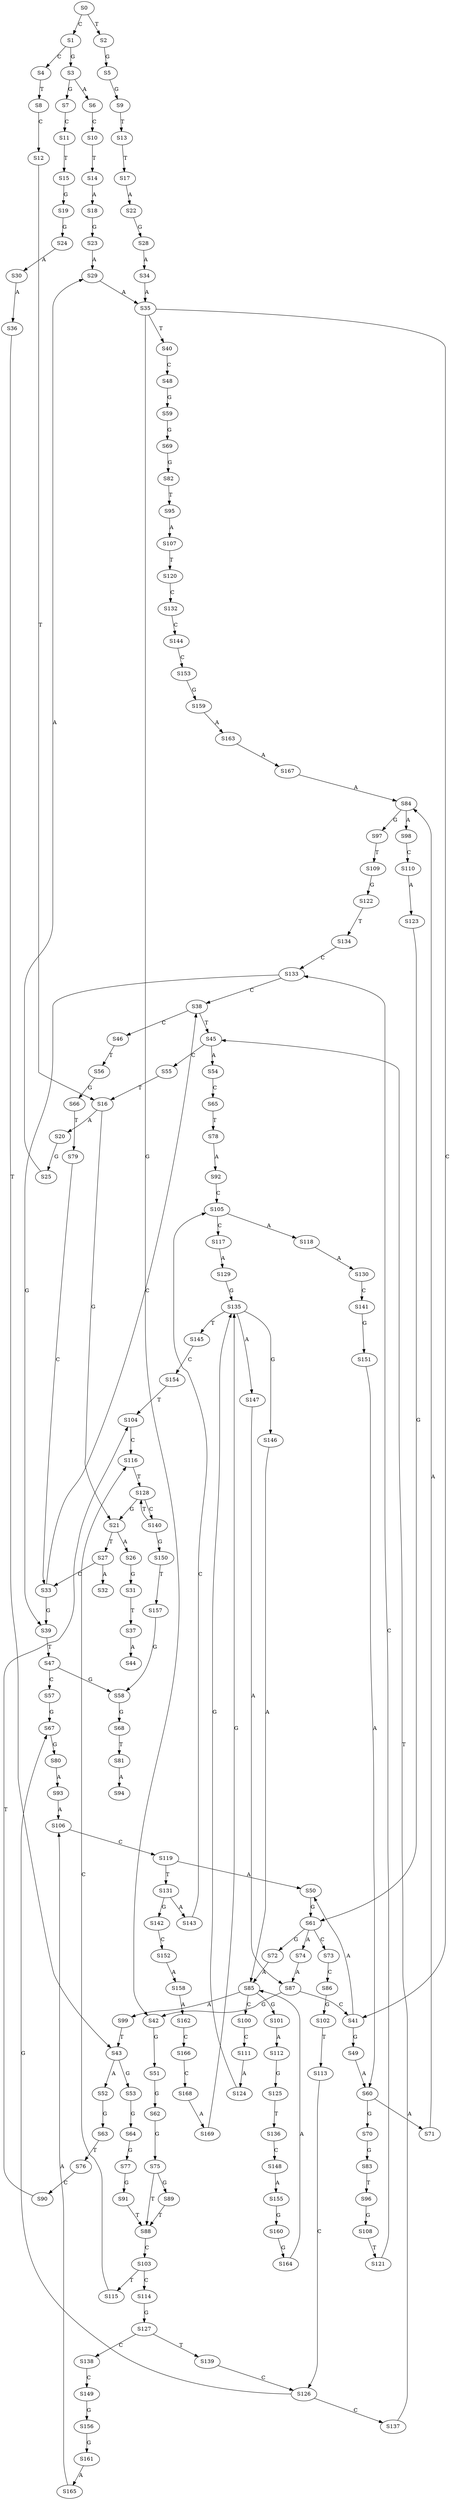 strict digraph  {
	S0 -> S1 [ label = C ];
	S0 -> S2 [ label = T ];
	S1 -> S3 [ label = G ];
	S1 -> S4 [ label = C ];
	S2 -> S5 [ label = G ];
	S3 -> S6 [ label = A ];
	S3 -> S7 [ label = G ];
	S4 -> S8 [ label = T ];
	S5 -> S9 [ label = G ];
	S6 -> S10 [ label = C ];
	S7 -> S11 [ label = C ];
	S8 -> S12 [ label = C ];
	S9 -> S13 [ label = T ];
	S10 -> S14 [ label = T ];
	S11 -> S15 [ label = T ];
	S12 -> S16 [ label = T ];
	S13 -> S17 [ label = T ];
	S14 -> S18 [ label = A ];
	S15 -> S19 [ label = G ];
	S16 -> S20 [ label = A ];
	S16 -> S21 [ label = G ];
	S17 -> S22 [ label = A ];
	S18 -> S23 [ label = G ];
	S19 -> S24 [ label = G ];
	S20 -> S25 [ label = G ];
	S21 -> S26 [ label = A ];
	S21 -> S27 [ label = T ];
	S22 -> S28 [ label = G ];
	S23 -> S29 [ label = A ];
	S24 -> S30 [ label = A ];
	S25 -> S29 [ label = A ];
	S26 -> S31 [ label = G ];
	S27 -> S32 [ label = A ];
	S27 -> S33 [ label = C ];
	S28 -> S34 [ label = A ];
	S29 -> S35 [ label = A ];
	S30 -> S36 [ label = A ];
	S31 -> S37 [ label = T ];
	S33 -> S38 [ label = C ];
	S33 -> S39 [ label = G ];
	S34 -> S35 [ label = A ];
	S35 -> S40 [ label = T ];
	S35 -> S41 [ label = C ];
	S35 -> S42 [ label = G ];
	S36 -> S43 [ label = T ];
	S37 -> S44 [ label = A ];
	S38 -> S45 [ label = T ];
	S38 -> S46 [ label = C ];
	S39 -> S47 [ label = T ];
	S40 -> S48 [ label = C ];
	S41 -> S49 [ label = G ];
	S41 -> S50 [ label = A ];
	S42 -> S51 [ label = G ];
	S43 -> S52 [ label = A ];
	S43 -> S53 [ label = G ];
	S45 -> S54 [ label = A ];
	S45 -> S55 [ label = C ];
	S46 -> S56 [ label = T ];
	S47 -> S57 [ label = C ];
	S47 -> S58 [ label = G ];
	S48 -> S59 [ label = G ];
	S49 -> S60 [ label = A ];
	S50 -> S61 [ label = G ];
	S51 -> S62 [ label = G ];
	S52 -> S63 [ label = G ];
	S53 -> S64 [ label = G ];
	S54 -> S65 [ label = C ];
	S55 -> S16 [ label = T ];
	S56 -> S66 [ label = G ];
	S57 -> S67 [ label = G ];
	S58 -> S68 [ label = G ];
	S59 -> S69 [ label = G ];
	S60 -> S70 [ label = G ];
	S60 -> S71 [ label = A ];
	S61 -> S72 [ label = G ];
	S61 -> S73 [ label = C ];
	S61 -> S74 [ label = A ];
	S62 -> S75 [ label = G ];
	S63 -> S76 [ label = T ];
	S64 -> S77 [ label = G ];
	S65 -> S78 [ label = T ];
	S66 -> S79 [ label = T ];
	S67 -> S80 [ label = G ];
	S68 -> S81 [ label = T ];
	S69 -> S82 [ label = G ];
	S70 -> S83 [ label = G ];
	S71 -> S84 [ label = A ];
	S72 -> S85 [ label = A ];
	S73 -> S86 [ label = C ];
	S74 -> S87 [ label = A ];
	S75 -> S88 [ label = T ];
	S75 -> S89 [ label = G ];
	S76 -> S90 [ label = C ];
	S77 -> S91 [ label = G ];
	S78 -> S92 [ label = A ];
	S79 -> S33 [ label = C ];
	S80 -> S93 [ label = A ];
	S81 -> S94 [ label = A ];
	S82 -> S95 [ label = T ];
	S83 -> S96 [ label = T ];
	S84 -> S97 [ label = G ];
	S84 -> S98 [ label = A ];
	S85 -> S99 [ label = A ];
	S85 -> S100 [ label = C ];
	S85 -> S101 [ label = G ];
	S86 -> S102 [ label = G ];
	S87 -> S41 [ label = C ];
	S87 -> S42 [ label = G ];
	S88 -> S103 [ label = C ];
	S89 -> S88 [ label = T ];
	S90 -> S104 [ label = T ];
	S91 -> S88 [ label = T ];
	S92 -> S105 [ label = C ];
	S93 -> S106 [ label = A ];
	S95 -> S107 [ label = A ];
	S96 -> S108 [ label = G ];
	S97 -> S109 [ label = T ];
	S98 -> S110 [ label = C ];
	S99 -> S43 [ label = T ];
	S100 -> S111 [ label = C ];
	S101 -> S112 [ label = A ];
	S102 -> S113 [ label = T ];
	S103 -> S114 [ label = C ];
	S103 -> S115 [ label = T ];
	S104 -> S116 [ label = C ];
	S105 -> S117 [ label = C ];
	S105 -> S118 [ label = A ];
	S106 -> S119 [ label = C ];
	S107 -> S120 [ label = T ];
	S108 -> S121 [ label = T ];
	S109 -> S122 [ label = G ];
	S110 -> S123 [ label = A ];
	S111 -> S124 [ label = A ];
	S112 -> S125 [ label = G ];
	S113 -> S126 [ label = C ];
	S114 -> S127 [ label = G ];
	S115 -> S116 [ label = C ];
	S116 -> S128 [ label = T ];
	S117 -> S129 [ label = A ];
	S118 -> S130 [ label = A ];
	S119 -> S50 [ label = A ];
	S119 -> S131 [ label = T ];
	S120 -> S132 [ label = C ];
	S121 -> S133 [ label = C ];
	S122 -> S134 [ label = T ];
	S123 -> S61 [ label = G ];
	S124 -> S135 [ label = G ];
	S125 -> S136 [ label = T ];
	S126 -> S137 [ label = C ];
	S126 -> S67 [ label = G ];
	S127 -> S138 [ label = C ];
	S127 -> S139 [ label = T ];
	S128 -> S21 [ label = G ];
	S128 -> S140 [ label = C ];
	S129 -> S135 [ label = G ];
	S130 -> S141 [ label = C ];
	S131 -> S142 [ label = G ];
	S131 -> S143 [ label = A ];
	S132 -> S144 [ label = C ];
	S133 -> S39 [ label = G ];
	S133 -> S38 [ label = C ];
	S134 -> S133 [ label = C ];
	S135 -> S145 [ label = T ];
	S135 -> S146 [ label = G ];
	S135 -> S147 [ label = A ];
	S136 -> S148 [ label = C ];
	S137 -> S45 [ label = T ];
	S138 -> S149 [ label = C ];
	S139 -> S126 [ label = C ];
	S140 -> S128 [ label = T ];
	S140 -> S150 [ label = G ];
	S141 -> S151 [ label = G ];
	S142 -> S152 [ label = C ];
	S143 -> S105 [ label = C ];
	S144 -> S153 [ label = C ];
	S145 -> S154 [ label = C ];
	S146 -> S85 [ label = A ];
	S147 -> S87 [ label = A ];
	S148 -> S155 [ label = A ];
	S149 -> S156 [ label = G ];
	S150 -> S157 [ label = T ];
	S151 -> S60 [ label = A ];
	S152 -> S158 [ label = A ];
	S153 -> S159 [ label = G ];
	S154 -> S104 [ label = T ];
	S155 -> S160 [ label = G ];
	S156 -> S161 [ label = G ];
	S157 -> S58 [ label = G ];
	S158 -> S162 [ label = A ];
	S159 -> S163 [ label = A ];
	S160 -> S164 [ label = G ];
	S161 -> S165 [ label = A ];
	S162 -> S166 [ label = C ];
	S163 -> S167 [ label = A ];
	S164 -> S85 [ label = A ];
	S165 -> S106 [ label = A ];
	S166 -> S168 [ label = C ];
	S167 -> S84 [ label = A ];
	S168 -> S169 [ label = A ];
	S169 -> S135 [ label = G ];
}
